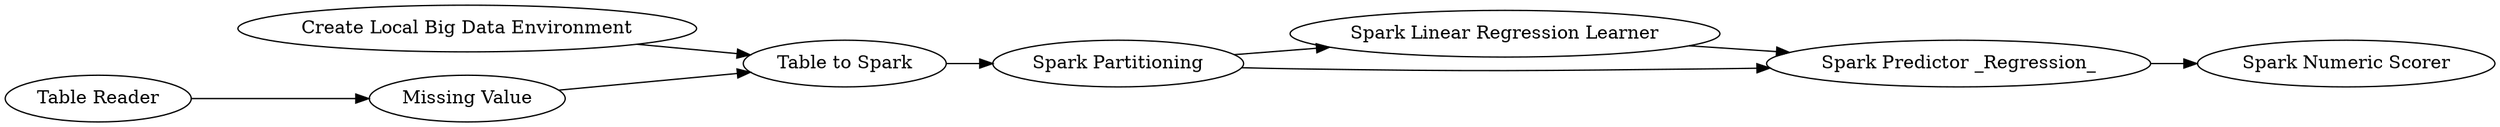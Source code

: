 digraph {
	1 -> 3
	23 -> 24
	3 -> 4
	21 -> 3
	24 -> 25
	22 -> 21
	4 -> 23
	4 -> 24
	24 [label="Spark Predictor _Regression_"]
	1 [label="Create Local Big Data Environment"]
	22 [label="Table Reader"]
	23 [label="Spark Linear Regression Learner"]
	4 [label="Spark Partitioning"]
	21 [label="Missing Value"]
	25 [label="Spark Numeric Scorer"]
	3 [label="Table to Spark"]
	rankdir=LR
}
